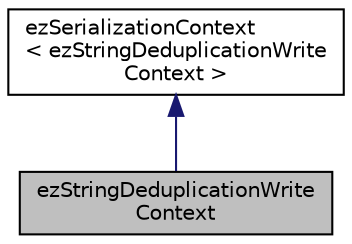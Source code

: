 digraph "ezStringDeduplicationWriteContext"
{
 // LATEX_PDF_SIZE
  edge [fontname="Helvetica",fontsize="10",labelfontname="Helvetica",labelfontsize="10"];
  node [fontname="Helvetica",fontsize="10",shape=record];
  Node1 [label="ezStringDeduplicationWrite\lContext",height=0.2,width=0.4,color="black", fillcolor="grey75", style="filled", fontcolor="black",tooltip="This class allows for automatic deduplication of strings written to a stream. To use,..."];
  Node2 -> Node1 [dir="back",color="midnightblue",fontsize="10",style="solid",fontname="Helvetica"];
  Node2 [label="ezSerializationContext\l\< ezStringDeduplicationWrite\lContext \>",height=0.2,width=0.4,color="black", fillcolor="white", style="filled",URL="$d6/ddf/classez_serialization_context.htm",tooltip=" "];
}
